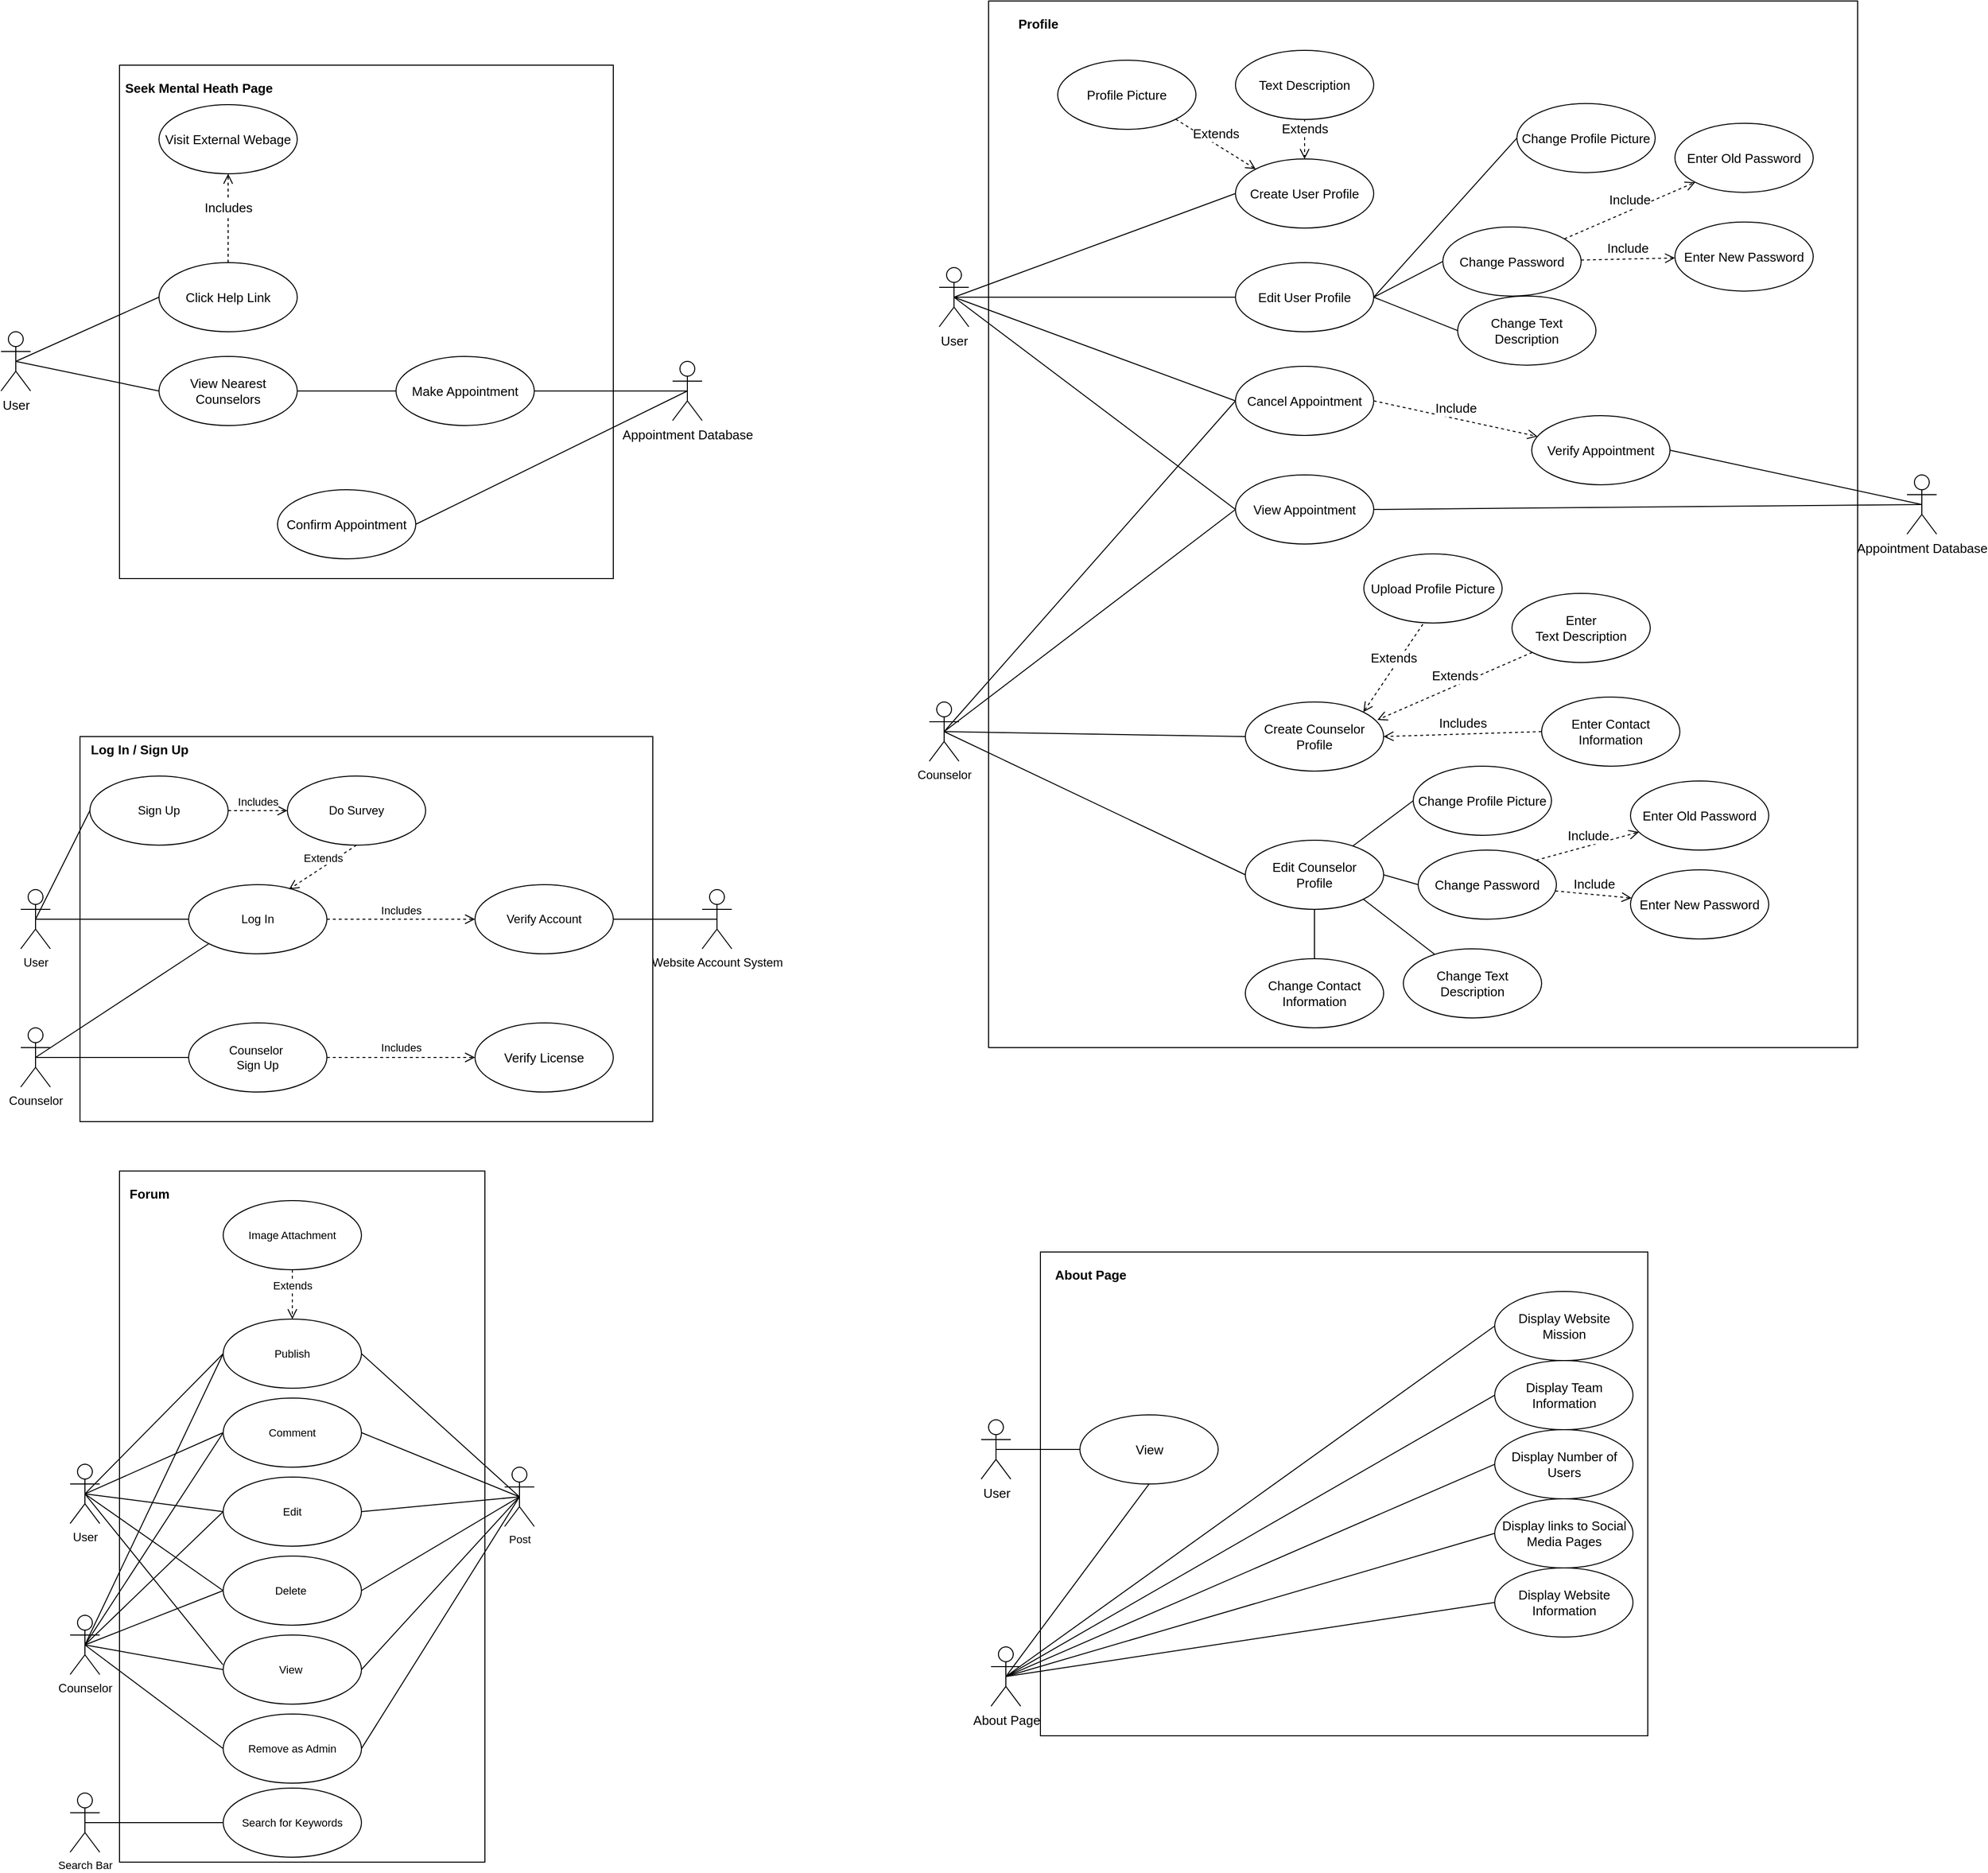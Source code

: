 <mxfile version="16.5.3" type="github">
  <diagram id="vaaXanVT9BVrQvnsYobI" name="Page-1">
    <mxGraphModel dx="1221" dy="1734" grid="1" gridSize="10" guides="1" tooltips="1" connect="1" arrows="1" fold="1" page="1" pageScale="1" pageWidth="850" pageHeight="1100" math="0" shadow="0">
      <root>
        <mxCell id="0" />
        <mxCell id="1" parent="0" />
        <mxCell id="X5ZohRRJykLTLMZnYuT2-213" value="" style="rounded=0;whiteSpace=wrap;html=1;fontSize=13;" vertex="1" parent="1">
          <mxGeometry x="250" y="-770" width="500" height="520" as="geometry" />
        </mxCell>
        <mxCell id="X5ZohRRJykLTLMZnYuT2-186" value="" style="rounded=0;whiteSpace=wrap;html=1;fontSize=13;" vertex="1" parent="1">
          <mxGeometry x="1182.5" y="432.03" width="615" height="490" as="geometry" />
        </mxCell>
        <mxCell id="X5ZohRRJykLTLMZnYuT2-164" value="" style="rounded=0;whiteSpace=wrap;html=1;fontSize=13;" vertex="1" parent="1">
          <mxGeometry x="1130" y="-835" width="880" height="1060" as="geometry" />
        </mxCell>
        <mxCell id="X5ZohRRJykLTLMZnYuT2-94" value="" style="rounded=0;whiteSpace=wrap;html=1;fontSize=11;" vertex="1" parent="1">
          <mxGeometry x="250" y="350" width="370" height="700" as="geometry" />
        </mxCell>
        <mxCell id="X5ZohRRJykLTLMZnYuT2-50" value="" style="rounded=0;whiteSpace=wrap;html=1;" vertex="1" parent="1">
          <mxGeometry x="210" y="-90" width="580" height="390" as="geometry" />
        </mxCell>
        <mxCell id="X5ZohRRJykLTLMZnYuT2-2" value="User" style="shape=umlActor;verticalLabelPosition=bottom;verticalAlign=top;html=1;outlineConnect=0;" vertex="1" parent="1">
          <mxGeometry x="150" y="65" width="30" height="60" as="geometry" />
        </mxCell>
        <mxCell id="X5ZohRRJykLTLMZnYuT2-7" value="Sign Up" style="ellipse;whiteSpace=wrap;html=1;" vertex="1" parent="1">
          <mxGeometry x="220" y="-50" width="140" height="70" as="geometry" />
        </mxCell>
        <mxCell id="X5ZohRRJykLTLMZnYuT2-9" value="" style="endArrow=none;html=1;rounded=0;exitX=0.5;exitY=0.5;exitDx=0;exitDy=0;exitPerimeter=0;entryX=0;entryY=0.5;entryDx=0;entryDy=0;" edge="1" parent="1" source="X5ZohRRJykLTLMZnYuT2-2" target="X5ZohRRJykLTLMZnYuT2-7">
          <mxGeometry relative="1" as="geometry">
            <mxPoint x="360" y="130" as="sourcePoint" />
            <mxPoint x="520" y="130" as="targetPoint" />
          </mxGeometry>
        </mxCell>
        <mxCell id="X5ZohRRJykLTLMZnYuT2-13" value="Includes" style="html=1;verticalAlign=bottom;endArrow=open;dashed=1;endSize=8;rounded=0;" edge="1" parent="1" source="X5ZohRRJykLTLMZnYuT2-7" target="X5ZohRRJykLTLMZnYuT2-14">
          <mxGeometry relative="1" as="geometry">
            <mxPoint x="470" y="80" as="sourcePoint" />
            <mxPoint x="440" y="30" as="targetPoint" />
          </mxGeometry>
        </mxCell>
        <mxCell id="X5ZohRRJykLTLMZnYuT2-14" value="Do Survey" style="ellipse;whiteSpace=wrap;html=1;" vertex="1" parent="1">
          <mxGeometry x="420" y="-50" width="140" height="70" as="geometry" />
        </mxCell>
        <mxCell id="X5ZohRRJykLTLMZnYuT2-15" value="Counselor&amp;nbsp;&lt;br&gt;Sign Up" style="ellipse;whiteSpace=wrap;html=1;" vertex="1" parent="1">
          <mxGeometry x="320" y="200" width="140" height="70" as="geometry" />
        </mxCell>
        <mxCell id="X5ZohRRJykLTLMZnYuT2-17" value="" style="endArrow=none;html=1;rounded=0;entryX=0;entryY=0.5;entryDx=0;entryDy=0;exitX=0.5;exitY=0.5;exitDx=0;exitDy=0;exitPerimeter=0;" edge="1" parent="1" source="X5ZohRRJykLTLMZnYuT2-4" target="X5ZohRRJykLTLMZnYuT2-15">
          <mxGeometry relative="1" as="geometry">
            <mxPoint x="510" y="460" as="sourcePoint" />
            <mxPoint x="670" y="460" as="targetPoint" />
          </mxGeometry>
        </mxCell>
        <mxCell id="X5ZohRRJykLTLMZnYuT2-38" value="Log In" style="ellipse;whiteSpace=wrap;html=1;" vertex="1" parent="1">
          <mxGeometry x="320" y="60" width="140" height="70" as="geometry" />
        </mxCell>
        <mxCell id="X5ZohRRJykLTLMZnYuT2-39" value="" style="endArrow=none;html=1;rounded=0;exitX=0.5;exitY=0.5;exitDx=0;exitDy=0;exitPerimeter=0;" edge="1" parent="1" source="X5ZohRRJykLTLMZnYuT2-2" target="X5ZohRRJykLTLMZnYuT2-38">
          <mxGeometry relative="1" as="geometry">
            <mxPoint x="360" y="200" as="sourcePoint" />
            <mxPoint x="240" y="210" as="targetPoint" />
          </mxGeometry>
        </mxCell>
        <mxCell id="X5ZohRRJykLTLMZnYuT2-40" value="" style="endArrow=none;html=1;rounded=0;entryX=0;entryY=1;entryDx=0;entryDy=0;startArrow=none;exitX=0.5;exitY=0.5;exitDx=0;exitDy=0;exitPerimeter=0;" edge="1" parent="1" source="X5ZohRRJykLTLMZnYuT2-4" target="X5ZohRRJykLTLMZnYuT2-38">
          <mxGeometry relative="1" as="geometry">
            <mxPoint x="155" y="230" as="sourcePoint" />
            <mxPoint x="390" y="550.0" as="targetPoint" />
          </mxGeometry>
        </mxCell>
        <mxCell id="X5ZohRRJykLTLMZnYuT2-41" value="Includes" style="html=1;verticalAlign=bottom;endArrow=open;dashed=1;endSize=8;rounded=0;" edge="1" parent="1" source="X5ZohRRJykLTLMZnYuT2-38" target="X5ZohRRJykLTLMZnYuT2-42">
          <mxGeometry relative="1" as="geometry">
            <mxPoint x="480" y="200" as="sourcePoint" />
            <mxPoint x="400" y="200" as="targetPoint" />
          </mxGeometry>
        </mxCell>
        <mxCell id="X5ZohRRJykLTLMZnYuT2-42" value="Verify Account" style="ellipse;whiteSpace=wrap;html=1;" vertex="1" parent="1">
          <mxGeometry x="610" y="60.0" width="140" height="70" as="geometry" />
        </mxCell>
        <mxCell id="X5ZohRRJykLTLMZnYuT2-44" value="Website Account System" style="shape=umlActor;verticalLabelPosition=bottom;verticalAlign=top;html=1;" vertex="1" parent="1">
          <mxGeometry x="840" y="65" width="30" height="60" as="geometry" />
        </mxCell>
        <mxCell id="X5ZohRRJykLTLMZnYuT2-45" value="" style="endArrow=none;html=1;rounded=0;exitX=1;exitY=0.5;exitDx=0;exitDy=0;entryX=0.5;entryY=0.5;entryDx=0;entryDy=0;entryPerimeter=0;" edge="1" parent="1" source="X5ZohRRJykLTLMZnYuT2-42" target="X5ZohRRJykLTLMZnYuT2-44">
          <mxGeometry relative="1" as="geometry">
            <mxPoint x="360" y="120" as="sourcePoint" />
            <mxPoint x="520" y="120" as="targetPoint" />
          </mxGeometry>
        </mxCell>
        <mxCell id="X5ZohRRJykLTLMZnYuT2-48" value="Extends" style="html=1;verticalAlign=bottom;endArrow=open;dashed=1;endSize=8;rounded=0;entryX=0.726;entryY=0.067;entryDx=0;entryDy=0;exitX=0.5;exitY=1;exitDx=0;exitDy=0;entryPerimeter=0;" edge="1" parent="1" source="X5ZohRRJykLTLMZnYuT2-14" target="X5ZohRRJykLTLMZnYuT2-38">
          <mxGeometry relative="1" as="geometry">
            <mxPoint x="600" y="70" as="sourcePoint" />
            <mxPoint x="520" y="70" as="targetPoint" />
          </mxGeometry>
        </mxCell>
        <mxCell id="X5ZohRRJykLTLMZnYuT2-4" value="Counselor" style="shape=umlActor;verticalLabelPosition=bottom;verticalAlign=top;html=1;outlineConnect=0;" vertex="1" parent="1">
          <mxGeometry x="150" y="205" width="30" height="60" as="geometry" />
        </mxCell>
        <mxCell id="X5ZohRRJykLTLMZnYuT2-51" value="&lt;font style=&quot;font-size: 13px&quot;&gt;Log In / Sign Up&lt;/font&gt;" style="text;strokeColor=none;fillColor=none;html=1;fontSize=24;fontStyle=1;verticalAlign=middle;align=center;" vertex="1" parent="1">
          <mxGeometry x="220" y="-100" width="100" height="40" as="geometry" />
        </mxCell>
        <mxCell id="X5ZohRRJykLTLMZnYuT2-54" value="Verify License" style="ellipse;whiteSpace=wrap;html=1;fontSize=13;" vertex="1" parent="1">
          <mxGeometry x="610" y="200" width="140" height="70" as="geometry" />
        </mxCell>
        <mxCell id="X5ZohRRJykLTLMZnYuT2-55" value="&lt;font style=&quot;font-size: 11px&quot;&gt;Includes&lt;/font&gt;" style="html=1;verticalAlign=bottom;endArrow=open;dashed=1;endSize=8;rounded=0;fontSize=13;exitX=1;exitY=0.5;exitDx=0;exitDy=0;" edge="1" parent="1" source="X5ZohRRJykLTLMZnYuT2-15" target="X5ZohRRJykLTLMZnYuT2-54">
          <mxGeometry relative="1" as="geometry">
            <mxPoint x="580" y="100" as="sourcePoint" />
            <mxPoint x="500" y="100" as="targetPoint" />
          </mxGeometry>
        </mxCell>
        <mxCell id="X5ZohRRJykLTLMZnYuT2-56" value="User" style="shape=umlActor;verticalLabelPosition=bottom;verticalAlign=top;html=1;outlineConnect=0;" vertex="1" parent="1">
          <mxGeometry x="200" y="647.03" width="30" height="60" as="geometry" />
        </mxCell>
        <mxCell id="X5ZohRRJykLTLMZnYuT2-57" value="Counselor" style="shape=umlActor;verticalLabelPosition=bottom;verticalAlign=top;html=1;outlineConnect=0;" vertex="1" parent="1">
          <mxGeometry x="200" y="800" width="30" height="60" as="geometry" />
        </mxCell>
        <mxCell id="X5ZohRRJykLTLMZnYuT2-58" value="Publish" style="ellipse;whiteSpace=wrap;html=1;fontSize=11;" vertex="1" parent="1">
          <mxGeometry x="355" y="500" width="140" height="70" as="geometry" />
        </mxCell>
        <mxCell id="X5ZohRRJykLTLMZnYuT2-59" value="" style="endArrow=none;html=1;rounded=0;fontSize=11;exitX=0.5;exitY=0.5;exitDx=0;exitDy=0;exitPerimeter=0;entryX=0;entryY=0.5;entryDx=0;entryDy=0;" edge="1" parent="1" source="X5ZohRRJykLTLMZnYuT2-56" target="X5ZohRRJykLTLMZnYuT2-58">
          <mxGeometry relative="1" as="geometry">
            <mxPoint x="510" y="617.03" as="sourcePoint" />
            <mxPoint x="670" y="617.03" as="targetPoint" />
          </mxGeometry>
        </mxCell>
        <mxCell id="X5ZohRRJykLTLMZnYuT2-60" value="Image Attachment" style="ellipse;whiteSpace=wrap;html=1;fontSize=11;" vertex="1" parent="1">
          <mxGeometry x="355" y="380" width="140" height="70" as="geometry" />
        </mxCell>
        <mxCell id="X5ZohRRJykLTLMZnYuT2-62" value="Extends" style="html=1;verticalAlign=bottom;endArrow=open;dashed=1;endSize=8;rounded=0;fontSize=11;" edge="1" parent="1" source="X5ZohRRJykLTLMZnYuT2-60" target="X5ZohRRJykLTLMZnYuT2-58">
          <mxGeometry relative="1" as="geometry">
            <mxPoint x="276.32" y="550.0" as="sourcePoint" />
            <mxPoint x="540" y="642.03" as="targetPoint" />
          </mxGeometry>
        </mxCell>
        <mxCell id="X5ZohRRJykLTLMZnYuT2-65" value="" style="endArrow=none;html=1;rounded=0;fontSize=11;exitX=0.5;exitY=0.5;exitDx=0;exitDy=0;exitPerimeter=0;entryX=0;entryY=0.5;entryDx=0;entryDy=0;" edge="1" parent="1" source="X5ZohRRJykLTLMZnYuT2-56" target="X5ZohRRJykLTLMZnYuT2-66">
          <mxGeometry relative="1" as="geometry">
            <mxPoint x="500" y="642.03" as="sourcePoint" />
            <mxPoint x="310" y="702.03" as="targetPoint" />
          </mxGeometry>
        </mxCell>
        <mxCell id="X5ZohRRJykLTLMZnYuT2-66" value="Comment" style="ellipse;whiteSpace=wrap;html=1;fontSize=11;" vertex="1" parent="1">
          <mxGeometry x="355" y="580" width="140" height="70" as="geometry" />
        </mxCell>
        <mxCell id="X5ZohRRJykLTLMZnYuT2-69" value="Edit" style="ellipse;whiteSpace=wrap;html=1;fontSize=11;" vertex="1" parent="1">
          <mxGeometry x="355" y="660" width="140" height="70" as="geometry" />
        </mxCell>
        <mxCell id="X5ZohRRJykLTLMZnYuT2-70" value="Delete&amp;nbsp;" style="ellipse;whiteSpace=wrap;html=1;fontSize=11;" vertex="1" parent="1">
          <mxGeometry x="355" y="740" width="140" height="70" as="geometry" />
        </mxCell>
        <mxCell id="X5ZohRRJykLTLMZnYuT2-73" value="" style="endArrow=none;html=1;rounded=0;fontSize=11;exitX=0.5;exitY=0.5;exitDx=0;exitDy=0;exitPerimeter=0;entryX=0;entryY=0.5;entryDx=0;entryDy=0;" edge="1" parent="1" source="X5ZohRRJykLTLMZnYuT2-56" target="X5ZohRRJykLTLMZnYuT2-69">
          <mxGeometry relative="1" as="geometry">
            <mxPoint x="225" y="687.03" as="sourcePoint" />
            <mxPoint x="321.756" y="654.415" as="targetPoint" />
          </mxGeometry>
        </mxCell>
        <mxCell id="X5ZohRRJykLTLMZnYuT2-74" value="" style="endArrow=none;html=1;rounded=0;fontSize=11;exitX=0.5;exitY=0.5;exitDx=0;exitDy=0;exitPerimeter=0;entryX=0;entryY=0.5;entryDx=0;entryDy=0;" edge="1" parent="1" source="X5ZohRRJykLTLMZnYuT2-56" target="X5ZohRRJykLTLMZnYuT2-70">
          <mxGeometry relative="1" as="geometry">
            <mxPoint x="235" y="697.03" as="sourcePoint" />
            <mxPoint x="331.756" y="664.415" as="targetPoint" />
          </mxGeometry>
        </mxCell>
        <mxCell id="X5ZohRRJykLTLMZnYuT2-75" value="View&amp;nbsp;" style="ellipse;whiteSpace=wrap;html=1;fontSize=11;" vertex="1" parent="1">
          <mxGeometry x="355" y="820" width="140" height="70" as="geometry" />
        </mxCell>
        <mxCell id="X5ZohRRJykLTLMZnYuT2-76" value="" style="endArrow=none;html=1;rounded=0;fontSize=11;entryX=-0.002;entryY=0.429;entryDx=0;entryDy=0;entryPerimeter=0;exitX=0.5;exitY=0.5;exitDx=0;exitDy=0;exitPerimeter=0;" edge="1" parent="1" source="X5ZohRRJykLTLMZnYuT2-56" target="X5ZohRRJykLTLMZnYuT2-75">
          <mxGeometry relative="1" as="geometry">
            <mxPoint x="200" y="790" as="sourcePoint" />
            <mxPoint x="310" y="785" as="targetPoint" />
          </mxGeometry>
        </mxCell>
        <mxCell id="X5ZohRRJykLTLMZnYuT2-77" value="Post" style="shape=umlActor;verticalLabelPosition=bottom;verticalAlign=top;html=1;fontSize=11;" vertex="1" parent="1">
          <mxGeometry x="640" y="650" width="30" height="60" as="geometry" />
        </mxCell>
        <mxCell id="X5ZohRRJykLTLMZnYuT2-78" value="" style="endArrow=none;html=1;rounded=0;fontSize=11;exitX=1;exitY=0.5;exitDx=0;exitDy=0;entryX=0.5;entryY=0.5;entryDx=0;entryDy=0;entryPerimeter=0;" edge="1" parent="1" source="X5ZohRRJykLTLMZnYuT2-66" target="X5ZohRRJykLTLMZnYuT2-77">
          <mxGeometry relative="1" as="geometry">
            <mxPoint x="460" y="600" as="sourcePoint" />
            <mxPoint x="620" y="600" as="targetPoint" />
          </mxGeometry>
        </mxCell>
        <mxCell id="X5ZohRRJykLTLMZnYuT2-79" value="" style="endArrow=none;html=1;rounded=0;fontSize=11;exitX=1;exitY=0.5;exitDx=0;exitDy=0;entryX=0.5;entryY=0.5;entryDx=0;entryDy=0;entryPerimeter=0;" edge="1" parent="1" source="X5ZohRRJykLTLMZnYuT2-75" target="X5ZohRRJykLTLMZnYuT2-77">
          <mxGeometry relative="1" as="geometry">
            <mxPoint x="360" y="780" as="sourcePoint" />
            <mxPoint x="675" y="865" as="targetPoint" />
          </mxGeometry>
        </mxCell>
        <mxCell id="X5ZohRRJykLTLMZnYuT2-80" value="" style="endArrow=none;html=1;rounded=0;fontSize=11;exitX=1;exitY=0.5;exitDx=0;exitDy=0;entryX=0.5;entryY=0.5;entryDx=0;entryDy=0;entryPerimeter=0;" edge="1" parent="1" source="X5ZohRRJykLTLMZnYuT2-70" target="X5ZohRRJykLTLMZnYuT2-77">
          <mxGeometry relative="1" as="geometry">
            <mxPoint x="450" y="780" as="sourcePoint" />
            <mxPoint x="765" y="865" as="targetPoint" />
          </mxGeometry>
        </mxCell>
        <mxCell id="X5ZohRRJykLTLMZnYuT2-81" value="" style="endArrow=none;html=1;rounded=0;fontSize=11;exitX=1;exitY=0.5;exitDx=0;exitDy=0;entryX=0.5;entryY=0.5;entryDx=0;entryDy=0;entryPerimeter=0;" edge="1" parent="1" source="X5ZohRRJykLTLMZnYuT2-69" target="X5ZohRRJykLTLMZnYuT2-77">
          <mxGeometry relative="1" as="geometry">
            <mxPoint x="470" y="645" as="sourcePoint" />
            <mxPoint x="670" y="780" as="targetPoint" />
          </mxGeometry>
        </mxCell>
        <mxCell id="X5ZohRRJykLTLMZnYuT2-82" value="" style="endArrow=none;html=1;rounded=0;fontSize=11;exitX=1;exitY=0.5;exitDx=0;exitDy=0;entryX=0.5;entryY=0.5;entryDx=0;entryDy=0;entryPerimeter=0;" edge="1" parent="1" source="X5ZohRRJykLTLMZnYuT2-58" target="X5ZohRRJykLTLMZnYuT2-77">
          <mxGeometry relative="1" as="geometry">
            <mxPoint x="480" y="655" as="sourcePoint" />
            <mxPoint x="795" y="740" as="targetPoint" />
          </mxGeometry>
        </mxCell>
        <mxCell id="X5ZohRRJykLTLMZnYuT2-83" value="" style="endArrow=none;html=1;rounded=0;fontSize=11;entryX=0;entryY=0.5;entryDx=0;entryDy=0;exitX=0.5;exitY=0.5;exitDx=0;exitDy=0;exitPerimeter=0;" edge="1" parent="1" source="X5ZohRRJykLTLMZnYuT2-57" target="X5ZohRRJykLTLMZnYuT2-58">
          <mxGeometry relative="1" as="geometry">
            <mxPoint x="490" y="665" as="sourcePoint" />
            <mxPoint x="805" y="750" as="targetPoint" />
          </mxGeometry>
        </mxCell>
        <mxCell id="X5ZohRRJykLTLMZnYuT2-84" value="" style="endArrow=none;html=1;rounded=0;fontSize=11;entryX=0;entryY=0.5;entryDx=0;entryDy=0;exitX=0.5;exitY=0.5;exitDx=0;exitDy=0;exitPerimeter=0;" edge="1" parent="1" source="X5ZohRRJykLTLMZnYuT2-57" target="X5ZohRRJykLTLMZnYuT2-66">
          <mxGeometry relative="1" as="geometry">
            <mxPoint x="500" y="675" as="sourcePoint" />
            <mxPoint x="815" y="760" as="targetPoint" />
          </mxGeometry>
        </mxCell>
        <mxCell id="X5ZohRRJykLTLMZnYuT2-85" value="" style="endArrow=none;html=1;rounded=0;fontSize=11;exitX=0.5;exitY=0.5;exitDx=0;exitDy=0;entryX=0;entryY=0.5;entryDx=0;entryDy=0;exitPerimeter=0;" edge="1" parent="1" source="X5ZohRRJykLTLMZnYuT2-57" target="X5ZohRRJykLTLMZnYuT2-69">
          <mxGeometry relative="1" as="geometry">
            <mxPoint x="510" y="685" as="sourcePoint" />
            <mxPoint x="825" y="770" as="targetPoint" />
          </mxGeometry>
        </mxCell>
        <mxCell id="X5ZohRRJykLTLMZnYuT2-86" value="" style="endArrow=none;html=1;rounded=0;fontSize=11;exitX=0.5;exitY=0.5;exitDx=0;exitDy=0;entryX=0;entryY=0.5;entryDx=0;entryDy=0;exitPerimeter=0;" edge="1" parent="1" source="X5ZohRRJykLTLMZnYuT2-57" target="X5ZohRRJykLTLMZnYuT2-70">
          <mxGeometry relative="1" as="geometry">
            <mxPoint x="520" y="695" as="sourcePoint" />
            <mxPoint x="835" y="780" as="targetPoint" />
          </mxGeometry>
        </mxCell>
        <mxCell id="X5ZohRRJykLTLMZnYuT2-87" value="" style="endArrow=none;html=1;rounded=0;fontSize=11;exitX=0.5;exitY=0.5;exitDx=0;exitDy=0;entryX=0;entryY=0.5;entryDx=0;entryDy=0;exitPerimeter=0;" edge="1" parent="1" source="X5ZohRRJykLTLMZnYuT2-57" target="X5ZohRRJykLTLMZnYuT2-75">
          <mxGeometry relative="1" as="geometry">
            <mxPoint x="530" y="705" as="sourcePoint" />
            <mxPoint x="845" y="790" as="targetPoint" />
          </mxGeometry>
        </mxCell>
        <mxCell id="X5ZohRRJykLTLMZnYuT2-88" value="Remove as Admin" style="ellipse;whiteSpace=wrap;html=1;fontSize=11;" vertex="1" parent="1">
          <mxGeometry x="355" y="900" width="140" height="70" as="geometry" />
        </mxCell>
        <mxCell id="X5ZohRRJykLTLMZnYuT2-89" value="" style="endArrow=none;html=1;rounded=0;fontSize=11;exitX=0.5;exitY=0.5;exitDx=0;exitDy=0;exitPerimeter=0;entryX=0;entryY=0.5;entryDx=0;entryDy=0;" edge="1" parent="1" source="X5ZohRRJykLTLMZnYuT2-57" target="X5ZohRRJykLTLMZnYuT2-88">
          <mxGeometry relative="1" as="geometry">
            <mxPoint x="460" y="770" as="sourcePoint" />
            <mxPoint x="620" y="770" as="targetPoint" />
          </mxGeometry>
        </mxCell>
        <mxCell id="X5ZohRRJykLTLMZnYuT2-90" value="" style="endArrow=none;html=1;rounded=0;fontSize=11;exitX=1;exitY=0.5;exitDx=0;exitDy=0;entryX=0.5;entryY=0.5;entryDx=0;entryDy=0;entryPerimeter=0;" edge="1" parent="1" source="X5ZohRRJykLTLMZnYuT2-88" target="X5ZohRRJykLTLMZnYuT2-77">
          <mxGeometry relative="1" as="geometry">
            <mxPoint x="540" y="715" as="sourcePoint" />
            <mxPoint x="855" y="800" as="targetPoint" />
          </mxGeometry>
        </mxCell>
        <mxCell id="X5ZohRRJykLTLMZnYuT2-91" value="Search Bar" style="shape=umlActor;verticalLabelPosition=bottom;verticalAlign=top;html=1;fontSize=11;" vertex="1" parent="1">
          <mxGeometry x="200" y="980" width="30" height="60" as="geometry" />
        </mxCell>
        <mxCell id="X5ZohRRJykLTLMZnYuT2-92" value="Search for Keywords" style="ellipse;whiteSpace=wrap;html=1;fontSize=11;" vertex="1" parent="1">
          <mxGeometry x="355" y="975" width="140" height="70" as="geometry" />
        </mxCell>
        <mxCell id="X5ZohRRJykLTLMZnYuT2-93" value="" style="endArrow=none;html=1;rounded=0;fontSize=11;exitX=0.5;exitY=0.5;exitDx=0;exitDy=0;exitPerimeter=0;" edge="1" parent="1" source="X5ZohRRJykLTLMZnYuT2-91" target="X5ZohRRJykLTLMZnYuT2-92">
          <mxGeometry relative="1" as="geometry">
            <mxPoint x="230" y="1000" as="sourcePoint" />
            <mxPoint x="620" y="930" as="targetPoint" />
          </mxGeometry>
        </mxCell>
        <mxCell id="X5ZohRRJykLTLMZnYuT2-97" value="&lt;font style=&quot;font-size: 13px&quot;&gt;Forum&lt;/font&gt;" style="text;strokeColor=none;fillColor=none;html=1;fontSize=24;fontStyle=1;verticalAlign=middle;align=center;" vertex="1" parent="1">
          <mxGeometry x="230" y="350" width="100" height="40" as="geometry" />
        </mxCell>
        <mxCell id="X5ZohRRJykLTLMZnYuT2-99" value="User" style="shape=umlActor;verticalLabelPosition=bottom;verticalAlign=top;html=1;fontSize=13;" vertex="1" parent="1">
          <mxGeometry x="1080" y="-565" width="30" height="60" as="geometry" />
        </mxCell>
        <mxCell id="X5ZohRRJykLTLMZnYuT2-102" value="Counselor" style="shape=umlActor;verticalLabelPosition=bottom;verticalAlign=top;html=1;outlineConnect=0;" vertex="1" parent="1">
          <mxGeometry x="1070" y="-125" width="30" height="60" as="geometry" />
        </mxCell>
        <mxCell id="X5ZohRRJykLTLMZnYuT2-103" value="Create User Profile" style="ellipse;whiteSpace=wrap;html=1;fontSize=13;" vertex="1" parent="1">
          <mxGeometry x="1380" y="-675" width="140" height="70" as="geometry" />
        </mxCell>
        <mxCell id="X5ZohRRJykLTLMZnYuT2-104" value="" style="endArrow=none;html=1;rounded=0;fontSize=13;exitX=0.5;exitY=0.5;exitDx=0;exitDy=0;exitPerimeter=0;entryX=0;entryY=0.5;entryDx=0;entryDy=0;" edge="1" parent="1" source="X5ZohRRJykLTLMZnYuT2-99" target="X5ZohRRJykLTLMZnYuT2-103">
          <mxGeometry relative="1" as="geometry">
            <mxPoint x="1550" y="-485" as="sourcePoint" />
            <mxPoint x="1710" y="-485" as="targetPoint" />
          </mxGeometry>
        </mxCell>
        <mxCell id="X5ZohRRJykLTLMZnYuT2-105" value="Profile Picture" style="ellipse;whiteSpace=wrap;html=1;fontSize=13;" vertex="1" parent="1">
          <mxGeometry x="1200" y="-775" width="140" height="70" as="geometry" />
        </mxCell>
        <mxCell id="X5ZohRRJykLTLMZnYuT2-106" value="Extends" style="html=1;verticalAlign=bottom;endArrow=open;dashed=1;endSize=8;rounded=0;fontSize=13;entryX=0;entryY=0;entryDx=0;entryDy=0;exitX=1;exitY=1;exitDx=0;exitDy=0;" edge="1" parent="1" source="X5ZohRRJykLTLMZnYuT2-105" target="X5ZohRRJykLTLMZnYuT2-103">
          <mxGeometry relative="1" as="geometry">
            <mxPoint x="1240" y="-675" as="sourcePoint" />
            <mxPoint x="1410" y="-625" as="targetPoint" />
          </mxGeometry>
        </mxCell>
        <mxCell id="X5ZohRRJykLTLMZnYuT2-107" value="Text Description" style="ellipse;whiteSpace=wrap;html=1;fontSize=13;" vertex="1" parent="1">
          <mxGeometry x="1380" y="-785" width="140" height="70" as="geometry" />
        </mxCell>
        <mxCell id="X5ZohRRJykLTLMZnYuT2-108" value="Extends" style="html=1;verticalAlign=bottom;endArrow=open;dashed=1;endSize=8;rounded=0;fontSize=13;entryX=0.5;entryY=0;entryDx=0;entryDy=0;exitX=0.5;exitY=1;exitDx=0;exitDy=0;" edge="1" parent="1" source="X5ZohRRJykLTLMZnYuT2-107" target="X5ZohRRJykLTLMZnYuT2-103">
          <mxGeometry relative="1" as="geometry">
            <mxPoint x="1630" y="-695" as="sourcePoint" />
            <mxPoint x="1550" y="-695" as="targetPoint" />
          </mxGeometry>
        </mxCell>
        <mxCell id="X5ZohRRJykLTLMZnYuT2-109" value="Edit User Profile" style="ellipse;whiteSpace=wrap;html=1;fontSize=13;" vertex="1" parent="1">
          <mxGeometry x="1380" y="-570" width="140" height="70" as="geometry" />
        </mxCell>
        <mxCell id="X5ZohRRJykLTLMZnYuT2-110" value="" style="endArrow=none;html=1;rounded=0;fontSize=13;exitX=0.5;exitY=0.5;exitDx=0;exitDy=0;exitPerimeter=0;entryX=0;entryY=0.5;entryDx=0;entryDy=0;" edge="1" parent="1" source="X5ZohRRJykLTLMZnYuT2-99" target="X5ZohRRJykLTLMZnYuT2-109">
          <mxGeometry relative="1" as="geometry">
            <mxPoint x="1510" y="-455" as="sourcePoint" />
            <mxPoint x="1670" y="-455" as="targetPoint" />
          </mxGeometry>
        </mxCell>
        <mxCell id="X5ZohRRJykLTLMZnYuT2-111" value="Include" style="html=1;verticalAlign=bottom;endArrow=open;dashed=1;endSize=8;rounded=0;fontSize=13;entryX=0;entryY=1;entryDx=0;entryDy=0;" edge="1" parent="1" source="X5ZohRRJykLTLMZnYuT2-129" target="X5ZohRRJykLTLMZnYuT2-112">
          <mxGeometry relative="1" as="geometry">
            <mxPoint x="1645" y="-611.18" as="sourcePoint" />
            <mxPoint x="2015" y="-711.18" as="targetPoint" />
          </mxGeometry>
        </mxCell>
        <mxCell id="X5ZohRRJykLTLMZnYuT2-112" value="Enter Old Password" style="ellipse;whiteSpace=wrap;html=1;fontSize=13;" vertex="1" parent="1">
          <mxGeometry x="1825" y="-711.18" width="140" height="70" as="geometry" />
        </mxCell>
        <mxCell id="X5ZohRRJykLTLMZnYuT2-114" value="Include" style="html=1;verticalAlign=bottom;endArrow=open;dashed=1;endSize=8;rounded=0;fontSize=13;" edge="1" parent="1" source="X5ZohRRJykLTLMZnYuT2-129" target="X5ZohRRJykLTLMZnYuT2-115">
          <mxGeometry relative="1" as="geometry">
            <mxPoint x="1665.08" y="-451.18" as="sourcePoint" />
            <mxPoint x="1895" y="-561.18" as="targetPoint" />
          </mxGeometry>
        </mxCell>
        <mxCell id="X5ZohRRJykLTLMZnYuT2-115" value="Enter New Password" style="ellipse;whiteSpace=wrap;html=1;fontSize=13;" vertex="1" parent="1">
          <mxGeometry x="1825" y="-611.18" width="140" height="70" as="geometry" />
        </mxCell>
        <mxCell id="X5ZohRRJykLTLMZnYuT2-117" value="Cancel Appointment" style="ellipse;whiteSpace=wrap;html=1;fontSize=13;" vertex="1" parent="1">
          <mxGeometry x="1380" y="-465" width="140" height="70" as="geometry" />
        </mxCell>
        <mxCell id="X5ZohRRJykLTLMZnYuT2-118" value="View Appointment" style="ellipse;whiteSpace=wrap;html=1;fontSize=13;" vertex="1" parent="1">
          <mxGeometry x="1380" y="-355" width="140" height="70" as="geometry" />
        </mxCell>
        <mxCell id="X5ZohRRJykLTLMZnYuT2-119" value="" style="endArrow=none;html=1;rounded=0;fontSize=13;exitX=0.5;exitY=0.5;exitDx=0;exitDy=0;exitPerimeter=0;entryX=0;entryY=0.5;entryDx=0;entryDy=0;" edge="1" parent="1" source="X5ZohRRJykLTLMZnYuT2-99" target="X5ZohRRJykLTLMZnYuT2-117">
          <mxGeometry relative="1" as="geometry">
            <mxPoint x="1510" y="-455" as="sourcePoint" />
            <mxPoint x="1670" y="-455" as="targetPoint" />
          </mxGeometry>
        </mxCell>
        <mxCell id="X5ZohRRJykLTLMZnYuT2-120" value="" style="endArrow=none;html=1;rounded=0;fontSize=13;exitX=0.5;exitY=0.5;exitDx=0;exitDy=0;exitPerimeter=0;entryX=0;entryY=0.5;entryDx=0;entryDy=0;" edge="1" parent="1" source="X5ZohRRJykLTLMZnYuT2-99" target="X5ZohRRJykLTLMZnYuT2-118">
          <mxGeometry relative="1" as="geometry">
            <mxPoint x="1510" y="-455" as="sourcePoint" />
            <mxPoint x="1670" y="-455" as="targetPoint" />
          </mxGeometry>
        </mxCell>
        <mxCell id="X5ZohRRJykLTLMZnYuT2-121" value="Include" style="html=1;verticalAlign=bottom;endArrow=open;dashed=1;endSize=8;rounded=0;fontSize=13;exitX=1;exitY=0.5;exitDx=0;exitDy=0;" edge="1" parent="1" source="X5ZohRRJykLTLMZnYuT2-117" target="X5ZohRRJykLTLMZnYuT2-122">
          <mxGeometry relative="1" as="geometry">
            <mxPoint x="1630" y="-455" as="sourcePoint" />
            <mxPoint x="1610" y="-365" as="targetPoint" />
          </mxGeometry>
        </mxCell>
        <mxCell id="X5ZohRRJykLTLMZnYuT2-122" value="Verify Appointment" style="ellipse;whiteSpace=wrap;html=1;fontSize=13;" vertex="1" parent="1">
          <mxGeometry x="1680" y="-415" width="140" height="70" as="geometry" />
        </mxCell>
        <mxCell id="X5ZohRRJykLTLMZnYuT2-124" value="Appointment Database" style="shape=umlActor;verticalLabelPosition=bottom;verticalAlign=top;html=1;fontSize=13;" vertex="1" parent="1">
          <mxGeometry x="2060" y="-355" width="30" height="60" as="geometry" />
        </mxCell>
        <mxCell id="X5ZohRRJykLTLMZnYuT2-125" value="" style="endArrow=none;html=1;rounded=0;fontSize=13;entryX=0.5;entryY=0.5;entryDx=0;entryDy=0;entryPerimeter=0;exitX=1;exitY=0.5;exitDx=0;exitDy=0;" edge="1" parent="1" source="X5ZohRRJykLTLMZnYuT2-122" target="X5ZohRRJykLTLMZnYuT2-124">
          <mxGeometry relative="1" as="geometry">
            <mxPoint x="1900" y="-305" as="sourcePoint" />
            <mxPoint x="1800" y="-360" as="targetPoint" />
          </mxGeometry>
        </mxCell>
        <mxCell id="X5ZohRRJykLTLMZnYuT2-126" value="Change Profile Picture" style="ellipse;whiteSpace=wrap;html=1;fontSize=13;" vertex="1" parent="1">
          <mxGeometry x="1665" y="-731.18" width="140" height="70" as="geometry" />
        </mxCell>
        <mxCell id="X5ZohRRJykLTLMZnYuT2-128" value="" style="endArrow=none;html=1;rounded=0;fontSize=13;exitX=1;exitY=0.5;exitDx=0;exitDy=0;entryX=0;entryY=0.5;entryDx=0;entryDy=0;" edge="1" parent="1" source="X5ZohRRJykLTLMZnYuT2-109" target="X5ZohRRJykLTLMZnYuT2-126">
          <mxGeometry relative="1" as="geometry">
            <mxPoint x="1510" y="-575" as="sourcePoint" />
            <mxPoint x="1670" y="-575" as="targetPoint" />
          </mxGeometry>
        </mxCell>
        <mxCell id="X5ZohRRJykLTLMZnYuT2-129" value="Change Password" style="ellipse;whiteSpace=wrap;html=1;fontSize=13;" vertex="1" parent="1">
          <mxGeometry x="1590" y="-606.18" width="140" height="70" as="geometry" />
        </mxCell>
        <mxCell id="X5ZohRRJykLTLMZnYuT2-130" value="" style="endArrow=none;html=1;rounded=0;fontSize=13;entryX=0;entryY=0.5;entryDx=0;entryDy=0;" edge="1" parent="1" target="X5ZohRRJykLTLMZnYuT2-129">
          <mxGeometry relative="1" as="geometry">
            <mxPoint x="1520" y="-535" as="sourcePoint" />
            <mxPoint x="1740.08" y="-505" as="targetPoint" />
          </mxGeometry>
        </mxCell>
        <mxCell id="X5ZohRRJykLTLMZnYuT2-131" value="Change Text Description" style="ellipse;whiteSpace=wrap;html=1;fontSize=13;" vertex="1" parent="1">
          <mxGeometry x="1605" y="-536.18" width="140" height="70" as="geometry" />
        </mxCell>
        <mxCell id="X5ZohRRJykLTLMZnYuT2-132" value="" style="endArrow=none;html=1;rounded=0;fontSize=13;exitX=1;exitY=0.5;exitDx=0;exitDy=0;entryX=0;entryY=0.5;entryDx=0;entryDy=0;" edge="1" parent="1" source="X5ZohRRJykLTLMZnYuT2-109" target="X5ZohRRJykLTLMZnYuT2-131">
          <mxGeometry relative="1" as="geometry">
            <mxPoint x="1510" y="-585" as="sourcePoint" />
            <mxPoint x="1670" y="-585" as="targetPoint" />
          </mxGeometry>
        </mxCell>
        <mxCell id="X5ZohRRJykLTLMZnYuT2-133" style="edgeStyle=orthogonalEdgeStyle;rounded=0;orthogonalLoop=1;jettySize=auto;html=1;exitX=0.5;exitY=1;exitDx=0;exitDy=0;fontSize=13;" edge="1" parent="1" source="X5ZohRRJykLTLMZnYuT2-131" target="X5ZohRRJykLTLMZnYuT2-131">
          <mxGeometry relative="1" as="geometry" />
        </mxCell>
        <mxCell id="X5ZohRRJykLTLMZnYuT2-135" value="" style="endArrow=none;html=1;rounded=0;fontSize=13;exitX=1;exitY=0.5;exitDx=0;exitDy=0;entryX=0.5;entryY=0.5;entryDx=0;entryDy=0;entryPerimeter=0;" edge="1" parent="1" source="X5ZohRRJykLTLMZnYuT2-118" target="X5ZohRRJykLTLMZnYuT2-124">
          <mxGeometry relative="1" as="geometry">
            <mxPoint x="1510" y="-465" as="sourcePoint" />
            <mxPoint x="1670" y="-465" as="targetPoint" />
          </mxGeometry>
        </mxCell>
        <mxCell id="X5ZohRRJykLTLMZnYuT2-137" value="" style="endArrow=none;html=1;rounded=0;fontSize=13;exitX=0.5;exitY=0.5;exitDx=0;exitDy=0;exitPerimeter=0;entryX=0;entryY=0.5;entryDx=0;entryDy=0;" edge="1" parent="1" source="X5ZohRRJykLTLMZnYuT2-102" target="X5ZohRRJykLTLMZnYuT2-139">
          <mxGeometry relative="1" as="geometry">
            <mxPoint x="1245" y="-115" as="sourcePoint" />
            <mxPoint x="1460" y="-95" as="targetPoint" />
          </mxGeometry>
        </mxCell>
        <mxCell id="X5ZohRRJykLTLMZnYuT2-139" value="Create Counselor Profile" style="ellipse;whiteSpace=wrap;html=1;fontSize=13;" vertex="1" parent="1">
          <mxGeometry x="1390" y="-125" width="140" height="70" as="geometry" />
        </mxCell>
        <mxCell id="X5ZohRRJykLTLMZnYuT2-140" value="Upload Profile Picture" style="ellipse;whiteSpace=wrap;html=1;fontSize=13;" vertex="1" parent="1">
          <mxGeometry x="1510" y="-275" width="140" height="70" as="geometry" />
        </mxCell>
        <mxCell id="X5ZohRRJykLTLMZnYuT2-141" value="Extends" style="html=1;verticalAlign=bottom;endArrow=open;dashed=1;endSize=8;rounded=0;fontSize=13;entryX=1;entryY=0;entryDx=0;entryDy=0;exitX=0.427;exitY=1.017;exitDx=0;exitDy=0;exitPerimeter=0;" edge="1" parent="1" source="X5ZohRRJykLTLMZnYuT2-140" target="X5ZohRRJykLTLMZnYuT2-139">
          <mxGeometry relative="1" as="geometry">
            <mxPoint x="1250" y="-105" as="sourcePoint" />
            <mxPoint x="1410.081" y="-94.536" as="targetPoint" />
          </mxGeometry>
        </mxCell>
        <mxCell id="X5ZohRRJykLTLMZnYuT2-142" value="Enter&lt;br&gt;Text Description" style="ellipse;whiteSpace=wrap;html=1;fontSize=13;" vertex="1" parent="1">
          <mxGeometry x="1660" y="-235" width="140" height="70" as="geometry" />
        </mxCell>
        <mxCell id="X5ZohRRJykLTLMZnYuT2-143" value="Extends" style="html=1;verticalAlign=bottom;endArrow=open;dashed=1;endSize=8;rounded=0;fontSize=13;exitX=0;exitY=1;exitDx=0;exitDy=0;entryX=0.955;entryY=0.259;entryDx=0;entryDy=0;entryPerimeter=0;" edge="1" parent="1" source="X5ZohRRJykLTLMZnYuT2-142" target="X5ZohRRJykLTLMZnYuT2-139">
          <mxGeometry relative="1" as="geometry">
            <mxPoint x="1640" y="-125" as="sourcePoint" />
            <mxPoint x="1520" y="-95" as="targetPoint" />
          </mxGeometry>
        </mxCell>
        <mxCell id="X5ZohRRJykLTLMZnYuT2-145" value="Enter Contact Information" style="ellipse;whiteSpace=wrap;html=1;fontSize=13;" vertex="1" parent="1">
          <mxGeometry x="1690" y="-130" width="140" height="70" as="geometry" />
        </mxCell>
        <mxCell id="X5ZohRRJykLTLMZnYuT2-146" value="Includes" style="html=1;verticalAlign=bottom;endArrow=open;dashed=1;endSize=8;rounded=0;fontSize=13;exitX=0;exitY=0.5;exitDx=0;exitDy=0;entryX=1;entryY=0.5;entryDx=0;entryDy=0;" edge="1" parent="1" source="X5ZohRRJykLTLMZnYuT2-145" target="X5ZohRRJykLTLMZnYuT2-139">
          <mxGeometry relative="1" as="geometry">
            <mxPoint x="1689.801" y="-85.004" as="sourcePoint" />
            <mxPoint x="1540" y="-7.03" as="targetPoint" />
          </mxGeometry>
        </mxCell>
        <mxCell id="X5ZohRRJykLTLMZnYuT2-147" value="Include" style="html=1;verticalAlign=bottom;endArrow=open;dashed=1;endSize=8;rounded=0;fontSize=13;exitX=1;exitY=0;exitDx=0;exitDy=0;" edge="1" parent="1" source="X5ZohRRJykLTLMZnYuT2-152" target="X5ZohRRJykLTLMZnYuT2-148">
          <mxGeometry relative="1" as="geometry">
            <mxPoint x="1635" y="85" as="sourcePoint" />
            <mxPoint x="2005" y="-15" as="targetPoint" />
          </mxGeometry>
        </mxCell>
        <mxCell id="X5ZohRRJykLTLMZnYuT2-148" value="Enter Old Password" style="ellipse;whiteSpace=wrap;html=1;fontSize=13;" vertex="1" parent="1">
          <mxGeometry x="1780" y="-45" width="140" height="70" as="geometry" />
        </mxCell>
        <mxCell id="X5ZohRRJykLTLMZnYuT2-149" value="Include" style="html=1;verticalAlign=bottom;endArrow=open;dashed=1;endSize=8;rounded=0;fontSize=13;" edge="1" parent="1" source="X5ZohRRJykLTLMZnYuT2-152" target="X5ZohRRJykLTLMZnYuT2-150">
          <mxGeometry relative="1" as="geometry">
            <mxPoint x="1655.08" y="245" as="sourcePoint" />
            <mxPoint x="1885" y="135" as="targetPoint" />
          </mxGeometry>
        </mxCell>
        <mxCell id="X5ZohRRJykLTLMZnYuT2-150" value="Enter New Password" style="ellipse;whiteSpace=wrap;html=1;fontSize=13;" vertex="1" parent="1">
          <mxGeometry x="1780" y="45" width="140" height="70" as="geometry" />
        </mxCell>
        <mxCell id="X5ZohRRJykLTLMZnYuT2-151" value="Change Profile Picture" style="ellipse;whiteSpace=wrap;html=1;fontSize=13;" vertex="1" parent="1">
          <mxGeometry x="1560" y="-60" width="140" height="70" as="geometry" />
        </mxCell>
        <mxCell id="X5ZohRRJykLTLMZnYuT2-152" value="Change Password" style="ellipse;whiteSpace=wrap;html=1;fontSize=13;" vertex="1" parent="1">
          <mxGeometry x="1565" y="25" width="140" height="70" as="geometry" />
        </mxCell>
        <mxCell id="X5ZohRRJykLTLMZnYuT2-153" value="Change Text Description" style="ellipse;whiteSpace=wrap;html=1;fontSize=13;" vertex="1" parent="1">
          <mxGeometry x="1550" y="125" width="140" height="70" as="geometry" />
        </mxCell>
        <mxCell id="X5ZohRRJykLTLMZnYuT2-154" style="edgeStyle=orthogonalEdgeStyle;rounded=0;orthogonalLoop=1;jettySize=auto;html=1;exitX=0.5;exitY=1;exitDx=0;exitDy=0;fontSize=13;" edge="1" parent="1" source="X5ZohRRJykLTLMZnYuT2-153" target="X5ZohRRJykLTLMZnYuT2-153">
          <mxGeometry relative="1" as="geometry" />
        </mxCell>
        <mxCell id="X5ZohRRJykLTLMZnYuT2-155" value="Edit Counselor&lt;br&gt;Profile" style="ellipse;whiteSpace=wrap;html=1;fontSize=13;" vertex="1" parent="1">
          <mxGeometry x="1390" y="15" width="140" height="70" as="geometry" />
        </mxCell>
        <mxCell id="X5ZohRRJykLTLMZnYuT2-156" value="" style="endArrow=none;html=1;rounded=0;fontSize=13;exitX=0.5;exitY=0.5;exitDx=0;exitDy=0;exitPerimeter=0;entryX=0;entryY=0.5;entryDx=0;entryDy=0;" edge="1" parent="1" source="X5ZohRRJykLTLMZnYuT2-102" target="X5ZohRRJykLTLMZnYuT2-155">
          <mxGeometry relative="1" as="geometry">
            <mxPoint x="1235" y="-80" as="sourcePoint" />
            <mxPoint x="1400.0" y="-80" as="targetPoint" />
          </mxGeometry>
        </mxCell>
        <mxCell id="X5ZohRRJykLTLMZnYuT2-157" value="" style="endArrow=none;html=1;rounded=0;fontSize=13;exitX=0;exitY=0.5;exitDx=0;exitDy=0;" edge="1" parent="1" source="X5ZohRRJykLTLMZnYuT2-151" target="X5ZohRRJykLTLMZnYuT2-155">
          <mxGeometry relative="1" as="geometry">
            <mxPoint x="1245" y="-70" as="sourcePoint" />
            <mxPoint x="1410.0" y="-70" as="targetPoint" />
          </mxGeometry>
        </mxCell>
        <mxCell id="X5ZohRRJykLTLMZnYuT2-158" value="" style="endArrow=none;html=1;rounded=0;fontSize=13;exitX=1;exitY=0.5;exitDx=0;exitDy=0;entryX=0;entryY=0.5;entryDx=0;entryDy=0;" edge="1" parent="1" source="X5ZohRRJykLTLMZnYuT2-155" target="X5ZohRRJykLTLMZnYuT2-152">
          <mxGeometry relative="1" as="geometry">
            <mxPoint x="1255" y="-60" as="sourcePoint" />
            <mxPoint x="1420.0" y="-60" as="targetPoint" />
          </mxGeometry>
        </mxCell>
        <mxCell id="X5ZohRRJykLTLMZnYuT2-159" value="" style="endArrow=none;html=1;rounded=0;fontSize=13;exitX=1;exitY=1;exitDx=0;exitDy=0;" edge="1" parent="1" source="X5ZohRRJykLTLMZnYuT2-155" target="X5ZohRRJykLTLMZnYuT2-153">
          <mxGeometry relative="1" as="geometry">
            <mxPoint x="1265" y="-50" as="sourcePoint" />
            <mxPoint x="1430.0" y="-50" as="targetPoint" />
          </mxGeometry>
        </mxCell>
        <mxCell id="X5ZohRRJykLTLMZnYuT2-160" value="Change Contact Information" style="ellipse;whiteSpace=wrap;html=1;fontSize=13;" vertex="1" parent="1">
          <mxGeometry x="1390" y="135" width="140" height="70" as="geometry" />
        </mxCell>
        <mxCell id="X5ZohRRJykLTLMZnYuT2-161" value="" style="endArrow=none;html=1;rounded=0;fontSize=13;exitX=0.5;exitY=1;exitDx=0;exitDy=0;entryX=0.5;entryY=0;entryDx=0;entryDy=0;" edge="1" parent="1" source="X5ZohRRJykLTLMZnYuT2-155" target="X5ZohRRJykLTLMZnYuT2-160">
          <mxGeometry relative="1" as="geometry">
            <mxPoint x="1275" y="-40" as="sourcePoint" />
            <mxPoint x="1440.0" y="-40" as="targetPoint" />
          </mxGeometry>
        </mxCell>
        <mxCell id="X5ZohRRJykLTLMZnYuT2-162" value="" style="endArrow=none;html=1;rounded=0;fontSize=13;exitX=0.5;exitY=0.5;exitDx=0;exitDy=0;exitPerimeter=0;entryX=0;entryY=0.5;entryDx=0;entryDy=0;" edge="1" parent="1" source="X5ZohRRJykLTLMZnYuT2-102" target="X5ZohRRJykLTLMZnYuT2-117">
          <mxGeometry relative="1" as="geometry">
            <mxPoint x="1285" y="-30" as="sourcePoint" />
            <mxPoint x="1450.0" y="-30" as="targetPoint" />
          </mxGeometry>
        </mxCell>
        <mxCell id="X5ZohRRJykLTLMZnYuT2-163" value="" style="endArrow=none;html=1;rounded=0;fontSize=13;exitX=0.5;exitY=0.5;exitDx=0;exitDy=0;exitPerimeter=0;entryX=0;entryY=0.5;entryDx=0;entryDy=0;" edge="1" parent="1" source="X5ZohRRJykLTLMZnYuT2-102" target="X5ZohRRJykLTLMZnYuT2-118">
          <mxGeometry relative="1" as="geometry">
            <mxPoint x="1295" y="-20" as="sourcePoint" />
            <mxPoint x="1460.0" y="-20" as="targetPoint" />
          </mxGeometry>
        </mxCell>
        <mxCell id="X5ZohRRJykLTLMZnYuT2-165" value="&lt;font style=&quot;font-size: 13px&quot;&gt;Profile&lt;/font&gt;" style="text;strokeColor=none;fillColor=none;html=1;fontSize=24;fontStyle=1;verticalAlign=middle;align=center;" vertex="1" parent="1">
          <mxGeometry x="1130" y="-835" width="100" height="40" as="geometry" />
        </mxCell>
        <mxCell id="X5ZohRRJykLTLMZnYuT2-166" value="User" style="shape=umlActor;verticalLabelPosition=bottom;verticalAlign=top;html=1;outlineConnect=0;fontSize=13;" vertex="1" parent="1">
          <mxGeometry x="1122.5" y="602.03" width="30" height="60" as="geometry" />
        </mxCell>
        <mxCell id="X5ZohRRJykLTLMZnYuT2-169" value="About Page" style="shape=umlActor;verticalLabelPosition=bottom;verticalAlign=top;html=1;fontSize=13;" vertex="1" parent="1">
          <mxGeometry x="1132.5" y="832.03" width="30" height="60" as="geometry" />
        </mxCell>
        <mxCell id="X5ZohRRJykLTLMZnYuT2-173" value="View" style="ellipse;whiteSpace=wrap;html=1;fontSize=13;" vertex="1" parent="1">
          <mxGeometry x="1222.5" y="597.03" width="140" height="70" as="geometry" />
        </mxCell>
        <mxCell id="X5ZohRRJykLTLMZnYuT2-174" value="" style="endArrow=none;html=1;rounded=0;fontSize=13;entryX=0;entryY=0.5;entryDx=0;entryDy=0;exitX=0.5;exitY=0.5;exitDx=0;exitDy=0;exitPerimeter=0;" edge="1" parent="1" source="X5ZohRRJykLTLMZnYuT2-166" target="X5ZohRRJykLTLMZnYuT2-173">
          <mxGeometry relative="1" as="geometry">
            <mxPoint x="1412.5" y="682.03" as="sourcePoint" />
            <mxPoint x="1572.5" y="682.03" as="targetPoint" />
          </mxGeometry>
        </mxCell>
        <mxCell id="X5ZohRRJykLTLMZnYuT2-175" value="" style="endArrow=none;html=1;rounded=0;fontSize=13;exitX=0.5;exitY=1;exitDx=0;exitDy=0;entryX=0.5;entryY=0.5;entryDx=0;entryDy=0;entryPerimeter=0;" edge="1" parent="1" source="X5ZohRRJykLTLMZnYuT2-173" target="X5ZohRRJykLTLMZnYuT2-169">
          <mxGeometry relative="1" as="geometry">
            <mxPoint x="1412.5" y="682.03" as="sourcePoint" />
            <mxPoint x="1572.5" y="682.03" as="targetPoint" />
          </mxGeometry>
        </mxCell>
        <mxCell id="X5ZohRRJykLTLMZnYuT2-176" value="Display Website Mission" style="ellipse;whiteSpace=wrap;html=1;fontSize=13;" vertex="1" parent="1">
          <mxGeometry x="1642.5" y="472.03" width="140" height="70" as="geometry" />
        </mxCell>
        <mxCell id="X5ZohRRJykLTLMZnYuT2-177" value="Display Team Information" style="ellipse;whiteSpace=wrap;html=1;fontSize=13;" vertex="1" parent="1">
          <mxGeometry x="1642.5" y="542.03" width="140" height="70" as="geometry" />
        </mxCell>
        <mxCell id="X5ZohRRJykLTLMZnYuT2-178" value="" style="endArrow=none;html=1;rounded=0;fontSize=13;exitX=0.5;exitY=0.5;exitDx=0;exitDy=0;exitPerimeter=0;entryX=0;entryY=0.5;entryDx=0;entryDy=0;" edge="1" parent="1" source="X5ZohRRJykLTLMZnYuT2-169" target="X5ZohRRJykLTLMZnYuT2-177">
          <mxGeometry relative="1" as="geometry">
            <mxPoint x="1412.5" y="672.03" as="sourcePoint" />
            <mxPoint x="1572.5" y="672.03" as="targetPoint" />
          </mxGeometry>
        </mxCell>
        <mxCell id="X5ZohRRJykLTLMZnYuT2-179" value="" style="endArrow=none;html=1;rounded=0;fontSize=13;exitX=0.5;exitY=0.5;exitDx=0;exitDy=0;exitPerimeter=0;entryX=0;entryY=0.5;entryDx=0;entryDy=0;" edge="1" parent="1" source="X5ZohRRJykLTLMZnYuT2-169" target="X5ZohRRJykLTLMZnYuT2-176">
          <mxGeometry relative="1" as="geometry">
            <mxPoint x="1412.5" y="672.03" as="sourcePoint" />
            <mxPoint x="1572.5" y="672.03" as="targetPoint" />
          </mxGeometry>
        </mxCell>
        <mxCell id="X5ZohRRJykLTLMZnYuT2-180" value="Display Number of Users" style="ellipse;whiteSpace=wrap;html=1;fontSize=13;" vertex="1" parent="1">
          <mxGeometry x="1642.5" y="612.03" width="140" height="70" as="geometry" />
        </mxCell>
        <mxCell id="X5ZohRRJykLTLMZnYuT2-181" value="" style="endArrow=none;html=1;rounded=0;fontSize=13;exitX=0.5;exitY=0.5;exitDx=0;exitDy=0;exitPerimeter=0;entryX=0;entryY=0.5;entryDx=0;entryDy=0;" edge="1" parent="1" target="X5ZohRRJykLTLMZnYuT2-180" source="X5ZohRRJykLTLMZnYuT2-169">
          <mxGeometry relative="1" as="geometry">
            <mxPoint x="1532.5" y="602.03" as="sourcePoint" />
            <mxPoint x="1602.5" y="867.03" as="targetPoint" />
          </mxGeometry>
        </mxCell>
        <mxCell id="X5ZohRRJykLTLMZnYuT2-182" value="Display links to Social Media Pages" style="ellipse;whiteSpace=wrap;html=1;fontSize=13;" vertex="1" parent="1">
          <mxGeometry x="1642.5" y="682.03" width="140" height="70" as="geometry" />
        </mxCell>
        <mxCell id="X5ZohRRJykLTLMZnYuT2-183" value="" style="endArrow=none;html=1;rounded=0;fontSize=13;entryX=0;entryY=0.5;entryDx=0;entryDy=0;exitX=0.5;exitY=0.5;exitDx=0;exitDy=0;exitPerimeter=0;" edge="1" parent="1" target="X5ZohRRJykLTLMZnYuT2-182" source="X5ZohRRJykLTLMZnYuT2-169">
          <mxGeometry relative="1" as="geometry">
            <mxPoint x="1512.5" y="632.03" as="sourcePoint" />
            <mxPoint x="1552.5" y="957.03" as="targetPoint" />
          </mxGeometry>
        </mxCell>
        <mxCell id="X5ZohRRJykLTLMZnYuT2-184" value="Display Website Information" style="ellipse;whiteSpace=wrap;html=1;fontSize=13;" vertex="1" parent="1">
          <mxGeometry x="1642.5" y="752.03" width="140" height="70" as="geometry" />
        </mxCell>
        <mxCell id="X5ZohRRJykLTLMZnYuT2-185" value="" style="endArrow=none;html=1;rounded=0;fontSize=13;entryX=0;entryY=0.5;entryDx=0;entryDy=0;exitX=0.5;exitY=0.5;exitDx=0;exitDy=0;exitPerimeter=0;" edge="1" parent="1" source="X5ZohRRJykLTLMZnYuT2-169" target="X5ZohRRJykLTLMZnYuT2-184">
          <mxGeometry relative="1" as="geometry">
            <mxPoint x="1522.5" y="642.03" as="sourcePoint" />
            <mxPoint x="1652.5" y="727.03" as="targetPoint" />
          </mxGeometry>
        </mxCell>
        <mxCell id="X5ZohRRJykLTLMZnYuT2-187" value="&lt;font style=&quot;font-size: 13px&quot;&gt;About Page&lt;/font&gt;" style="text;strokeColor=none;fillColor=none;html=1;fontSize=24;fontStyle=1;verticalAlign=middle;align=center;" vertex="1" parent="1">
          <mxGeometry x="1182.5" y="432.03" width="100" height="40" as="geometry" />
        </mxCell>
        <mxCell id="X5ZohRRJykLTLMZnYuT2-188" value="User" style="shape=umlActor;verticalLabelPosition=bottom;verticalAlign=top;html=1;outlineConnect=0;fontSize=13;" vertex="1" parent="1">
          <mxGeometry x="130" y="-500" width="30" height="60" as="geometry" />
        </mxCell>
        <mxCell id="X5ZohRRJykLTLMZnYuT2-189" value="Click Help Link" style="ellipse;whiteSpace=wrap;html=1;fontSize=13;" vertex="1" parent="1">
          <mxGeometry x="290" y="-570" width="140" height="70" as="geometry" />
        </mxCell>
        <mxCell id="X5ZohRRJykLTLMZnYuT2-190" value="Visit External Webage" style="ellipse;whiteSpace=wrap;html=1;fontSize=13;" vertex="1" parent="1">
          <mxGeometry x="290" y="-730" width="140" height="70" as="geometry" />
        </mxCell>
        <mxCell id="X5ZohRRJykLTLMZnYuT2-191" value="Includes" style="html=1;verticalAlign=bottom;endArrow=open;dashed=1;endSize=8;rounded=0;fontSize=13;entryX=0.5;entryY=1;entryDx=0;entryDy=0;" edge="1" parent="1" source="X5ZohRRJykLTLMZnYuT2-189" target="X5ZohRRJykLTLMZnYuT2-190">
          <mxGeometry relative="1" as="geometry">
            <mxPoint x="240" y="-540" as="sourcePoint" />
            <mxPoint x="270" y="-500" as="targetPoint" />
          </mxGeometry>
        </mxCell>
        <mxCell id="X5ZohRRJykLTLMZnYuT2-192" value="" style="endArrow=none;html=1;rounded=0;fontSize=13;entryX=0;entryY=0.5;entryDx=0;entryDy=0;exitX=0.5;exitY=0.5;exitDx=0;exitDy=0;exitPerimeter=0;" edge="1" parent="1" source="X5ZohRRJykLTLMZnYuT2-188" target="X5ZohRRJykLTLMZnYuT2-189">
          <mxGeometry relative="1" as="geometry">
            <mxPoint x="230" y="-500" as="sourcePoint" />
            <mxPoint x="390" y="-500" as="targetPoint" />
          </mxGeometry>
        </mxCell>
        <mxCell id="X5ZohRRJykLTLMZnYuT2-195" value="View Nearest Counselors" style="ellipse;whiteSpace=wrap;html=1;fontSize=13;" vertex="1" parent="1">
          <mxGeometry x="290" y="-475" width="140" height="70" as="geometry" />
        </mxCell>
        <mxCell id="X5ZohRRJykLTLMZnYuT2-196" value="" style="endArrow=none;html=1;rounded=0;fontSize=13;entryX=0;entryY=0.5;entryDx=0;entryDy=0;exitX=0.5;exitY=0.5;exitDx=0;exitDy=0;exitPerimeter=0;" edge="1" parent="1" source="X5ZohRRJykLTLMZnYuT2-188" target="X5ZohRRJykLTLMZnYuT2-195">
          <mxGeometry relative="1" as="geometry">
            <mxPoint x="155" y="-460" as="sourcePoint" />
            <mxPoint x="295" y="-525" as="targetPoint" />
          </mxGeometry>
        </mxCell>
        <mxCell id="X5ZohRRJykLTLMZnYuT2-197" value="Make Appointment" style="ellipse;whiteSpace=wrap;html=1;fontSize=13;" vertex="1" parent="1">
          <mxGeometry x="530" y="-475" width="140" height="70" as="geometry" />
        </mxCell>
        <mxCell id="X5ZohRRJykLTLMZnYuT2-198" value="" style="endArrow=none;html=1;rounded=0;fontSize=13;exitX=1;exitY=0.5;exitDx=0;exitDy=0;entryX=0;entryY=0.5;entryDx=0;entryDy=0;" edge="1" parent="1" source="X5ZohRRJykLTLMZnYuT2-195" target="X5ZohRRJykLTLMZnYuT2-197">
          <mxGeometry relative="1" as="geometry">
            <mxPoint x="230" y="-400" as="sourcePoint" />
            <mxPoint x="520" y="-490" as="targetPoint" />
          </mxGeometry>
        </mxCell>
        <mxCell id="X5ZohRRJykLTLMZnYuT2-206" value="Appointment Database" style="shape=umlActor;verticalLabelPosition=bottom;verticalAlign=top;html=1;fontSize=13;" vertex="1" parent="1">
          <mxGeometry x="810" y="-470" width="30" height="60" as="geometry" />
        </mxCell>
        <mxCell id="X5ZohRRJykLTLMZnYuT2-208" value="" style="endArrow=none;html=1;rounded=0;fontSize=13;exitX=1;exitY=0.5;exitDx=0;exitDy=0;entryX=0.5;entryY=0.5;entryDx=0;entryDy=0;entryPerimeter=0;" edge="1" parent="1" source="X5ZohRRJykLTLMZnYuT2-197" target="X5ZohRRJykLTLMZnYuT2-206">
          <mxGeometry relative="1" as="geometry">
            <mxPoint x="440" y="-430" as="sourcePoint" />
            <mxPoint x="540" y="-430" as="targetPoint" />
          </mxGeometry>
        </mxCell>
        <mxCell id="X5ZohRRJykLTLMZnYuT2-210" value="Confirm Appointment" style="ellipse;whiteSpace=wrap;html=1;fontSize=13;" vertex="1" parent="1">
          <mxGeometry x="410" y="-340" width="140" height="70" as="geometry" />
        </mxCell>
        <mxCell id="X5ZohRRJykLTLMZnYuT2-211" value="" style="endArrow=none;html=1;rounded=0;fontSize=13;entryX=0.5;entryY=0.5;entryDx=0;entryDy=0;entryPerimeter=0;exitX=1;exitY=0.5;exitDx=0;exitDy=0;" edge="1" parent="1" source="X5ZohRRJykLTLMZnYuT2-210" target="X5ZohRRJykLTLMZnYuT2-206">
          <mxGeometry relative="1" as="geometry">
            <mxPoint x="470" y="-380" as="sourcePoint" />
            <mxPoint x="820" y="-440" as="targetPoint" />
          </mxGeometry>
        </mxCell>
        <mxCell id="X5ZohRRJykLTLMZnYuT2-214" value="&lt;font style=&quot;font-size: 13px&quot;&gt;Seek Mental Heath Page&lt;/font&gt;" style="text;strokeColor=none;fillColor=none;html=1;fontSize=24;fontStyle=1;verticalAlign=middle;align=center;" vertex="1" parent="1">
          <mxGeometry x="280" y="-770" width="100" height="40" as="geometry" />
        </mxCell>
      </root>
    </mxGraphModel>
  </diagram>
</mxfile>
